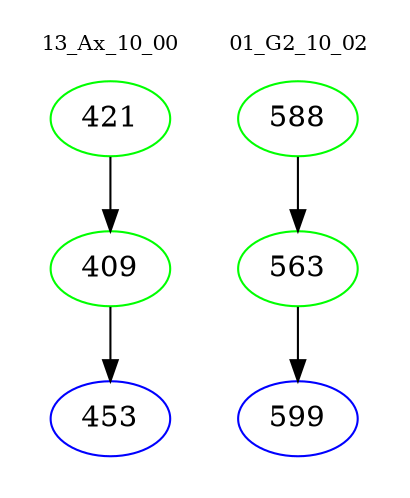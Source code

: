 digraph{
subgraph cluster_0 {
color = white
label = "13_Ax_10_00";
fontsize=10;
T0_421 [label="421", color="green"]
T0_421 -> T0_409 [color="black"]
T0_409 [label="409", color="green"]
T0_409 -> T0_453 [color="black"]
T0_453 [label="453", color="blue"]
}
subgraph cluster_1 {
color = white
label = "01_G2_10_02";
fontsize=10;
T1_588 [label="588", color="green"]
T1_588 -> T1_563 [color="black"]
T1_563 [label="563", color="green"]
T1_563 -> T1_599 [color="black"]
T1_599 [label="599", color="blue"]
}
}
